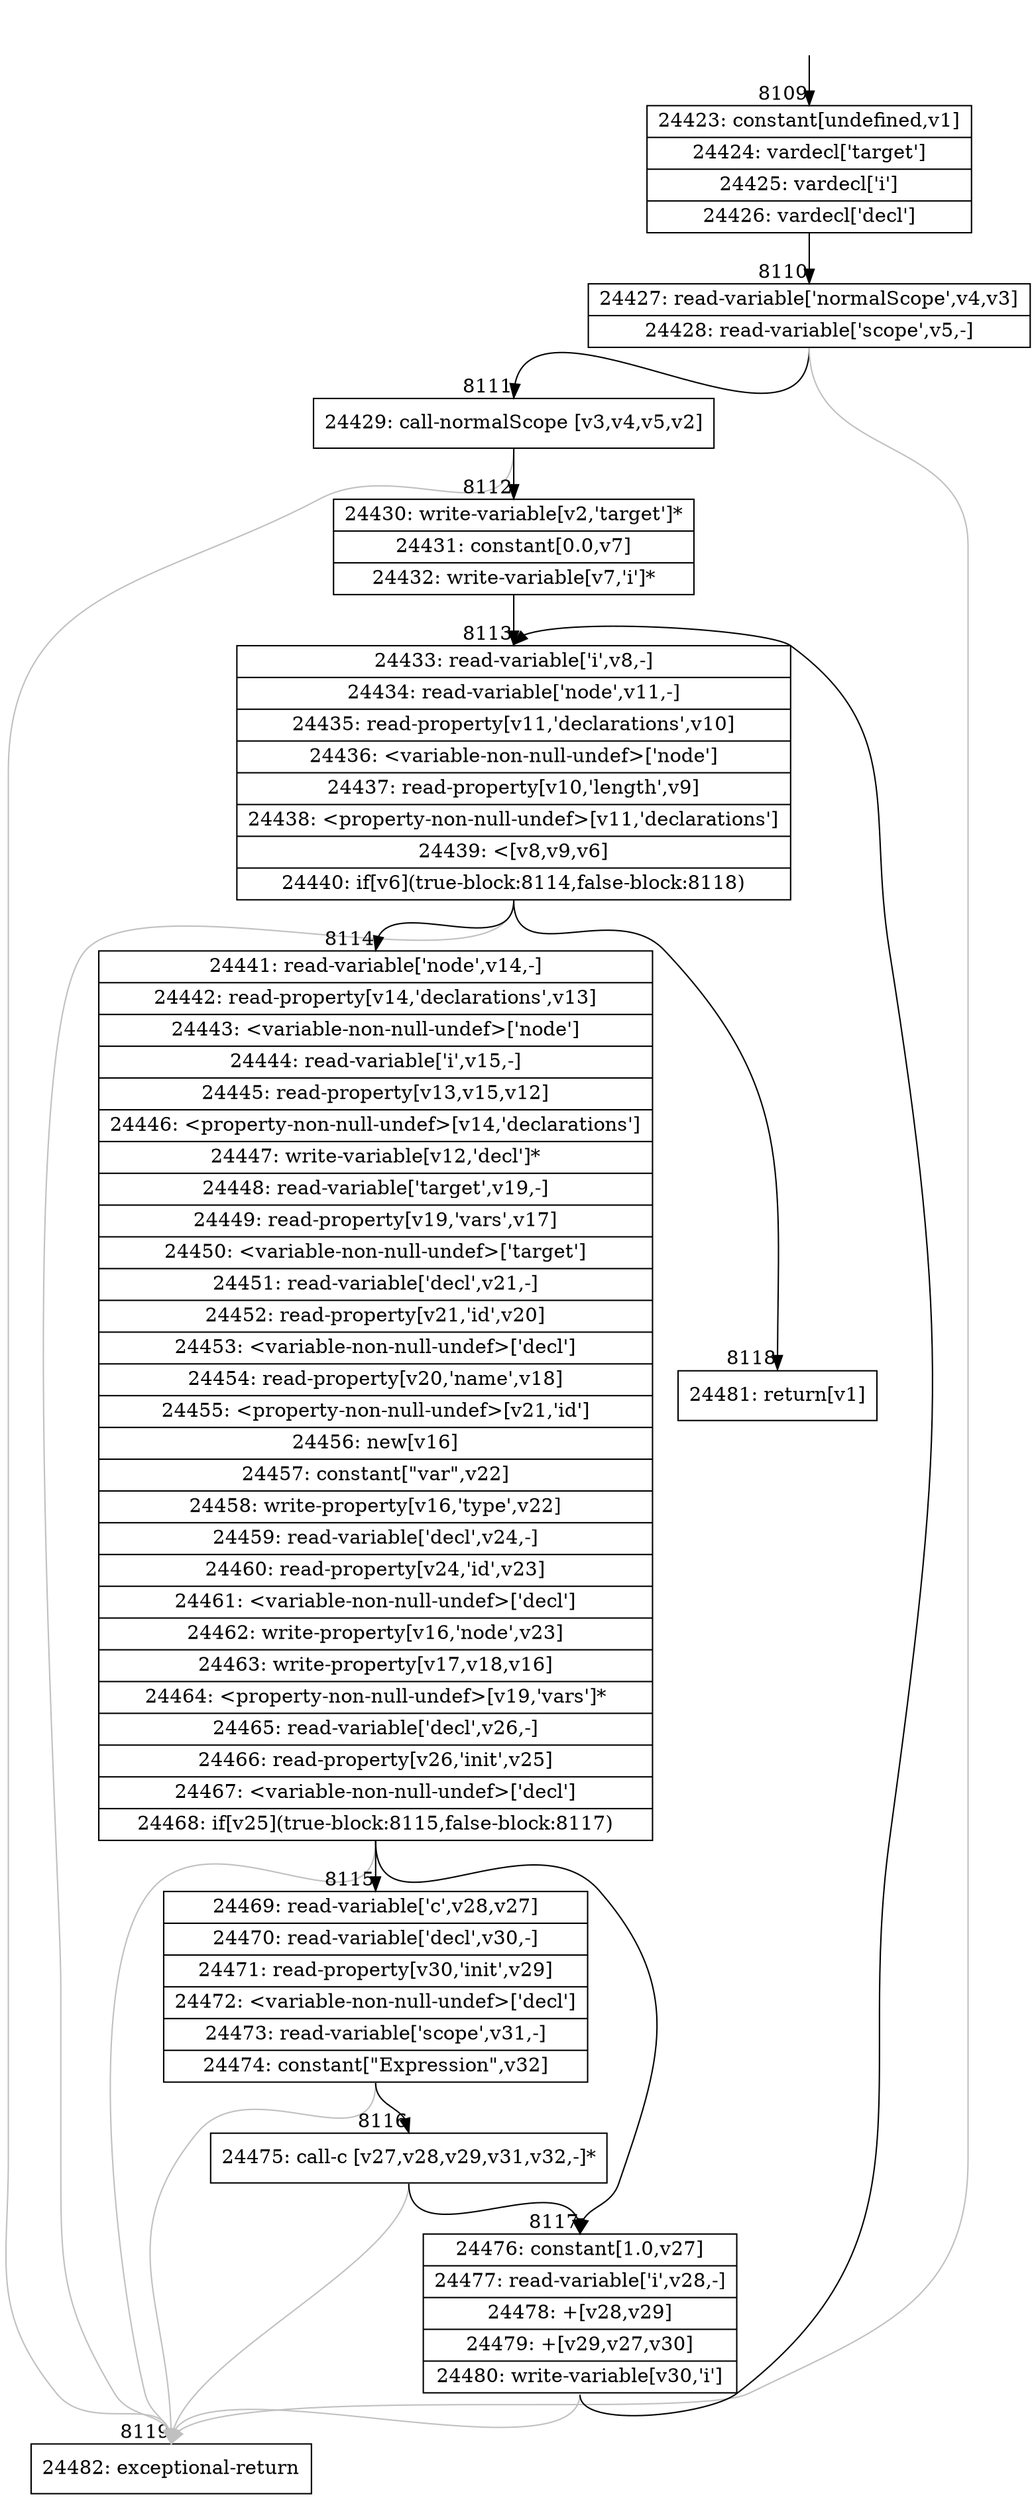 digraph {
rankdir="TD"
BB_entry456[shape=none,label=""];
BB_entry456 -> BB8109 [tailport=s, headport=n, headlabel="    8109"]
BB8109 [shape=record label="{24423: constant[undefined,v1]|24424: vardecl['target']|24425: vardecl['i']|24426: vardecl['decl']}" ] 
BB8109 -> BB8110 [tailport=s, headport=n, headlabel="      8110"]
BB8110 [shape=record label="{24427: read-variable['normalScope',v4,v3]|24428: read-variable['scope',v5,-]}" ] 
BB8110 -> BB8111 [tailport=s, headport=n, headlabel="      8111"]
BB8110 -> BB8119 [tailport=s, headport=n, color=gray, headlabel="      8119"]
BB8111 [shape=record label="{24429: call-normalScope [v3,v4,v5,v2]}" ] 
BB8111 -> BB8112 [tailport=s, headport=n, headlabel="      8112"]
BB8111 -> BB8119 [tailport=s, headport=n, color=gray]
BB8112 [shape=record label="{24430: write-variable[v2,'target']*|24431: constant[0.0,v7]|24432: write-variable[v7,'i']*}" ] 
BB8112 -> BB8113 [tailport=s, headport=n, headlabel="      8113"]
BB8113 [shape=record label="{24433: read-variable['i',v8,-]|24434: read-variable['node',v11,-]|24435: read-property[v11,'declarations',v10]|24436: \<variable-non-null-undef\>['node']|24437: read-property[v10,'length',v9]|24438: \<property-non-null-undef\>[v11,'declarations']|24439: \<[v8,v9,v6]|24440: if[v6](true-block:8114,false-block:8118)}" ] 
BB8113 -> BB8114 [tailport=s, headport=n, headlabel="      8114"]
BB8113 -> BB8118 [tailport=s, headport=n, headlabel="      8118"]
BB8113 -> BB8119 [tailport=s, headport=n, color=gray]
BB8114 [shape=record label="{24441: read-variable['node',v14,-]|24442: read-property[v14,'declarations',v13]|24443: \<variable-non-null-undef\>['node']|24444: read-variable['i',v15,-]|24445: read-property[v13,v15,v12]|24446: \<property-non-null-undef\>[v14,'declarations']|24447: write-variable[v12,'decl']*|24448: read-variable['target',v19,-]|24449: read-property[v19,'vars',v17]|24450: \<variable-non-null-undef\>['target']|24451: read-variable['decl',v21,-]|24452: read-property[v21,'id',v20]|24453: \<variable-non-null-undef\>['decl']|24454: read-property[v20,'name',v18]|24455: \<property-non-null-undef\>[v21,'id']|24456: new[v16]|24457: constant[\"var\",v22]|24458: write-property[v16,'type',v22]|24459: read-variable['decl',v24,-]|24460: read-property[v24,'id',v23]|24461: \<variable-non-null-undef\>['decl']|24462: write-property[v16,'node',v23]|24463: write-property[v17,v18,v16]|24464: \<property-non-null-undef\>[v19,'vars']*|24465: read-variable['decl',v26,-]|24466: read-property[v26,'init',v25]|24467: \<variable-non-null-undef\>['decl']|24468: if[v25](true-block:8115,false-block:8117)}" ] 
BB8114 -> BB8115 [tailport=s, headport=n, headlabel="      8115"]
BB8114 -> BB8117 [tailport=s, headport=n, headlabel="      8117"]
BB8114 -> BB8119 [tailport=s, headport=n, color=gray]
BB8115 [shape=record label="{24469: read-variable['c',v28,v27]|24470: read-variable['decl',v30,-]|24471: read-property[v30,'init',v29]|24472: \<variable-non-null-undef\>['decl']|24473: read-variable['scope',v31,-]|24474: constant[\"Expression\",v32]}" ] 
BB8115 -> BB8116 [tailport=s, headport=n, headlabel="      8116"]
BB8115 -> BB8119 [tailport=s, headport=n, color=gray]
BB8116 [shape=record label="{24475: call-c [v27,v28,v29,v31,v32,-]*}" ] 
BB8116 -> BB8117 [tailport=s, headport=n]
BB8116 -> BB8119 [tailport=s, headport=n, color=gray]
BB8117 [shape=record label="{24476: constant[1.0,v27]|24477: read-variable['i',v28,-]|24478: +[v28,v29]|24479: +[v29,v27,v30]|24480: write-variable[v30,'i']}" ] 
BB8117 -> BB8113 [tailport=s, headport=n]
BB8117 -> BB8119 [tailport=s, headport=n, color=gray]
BB8118 [shape=record label="{24481: return[v1]}" ] 
BB8119 [shape=record label="{24482: exceptional-return}" ] 
//#$~ 7457
}
